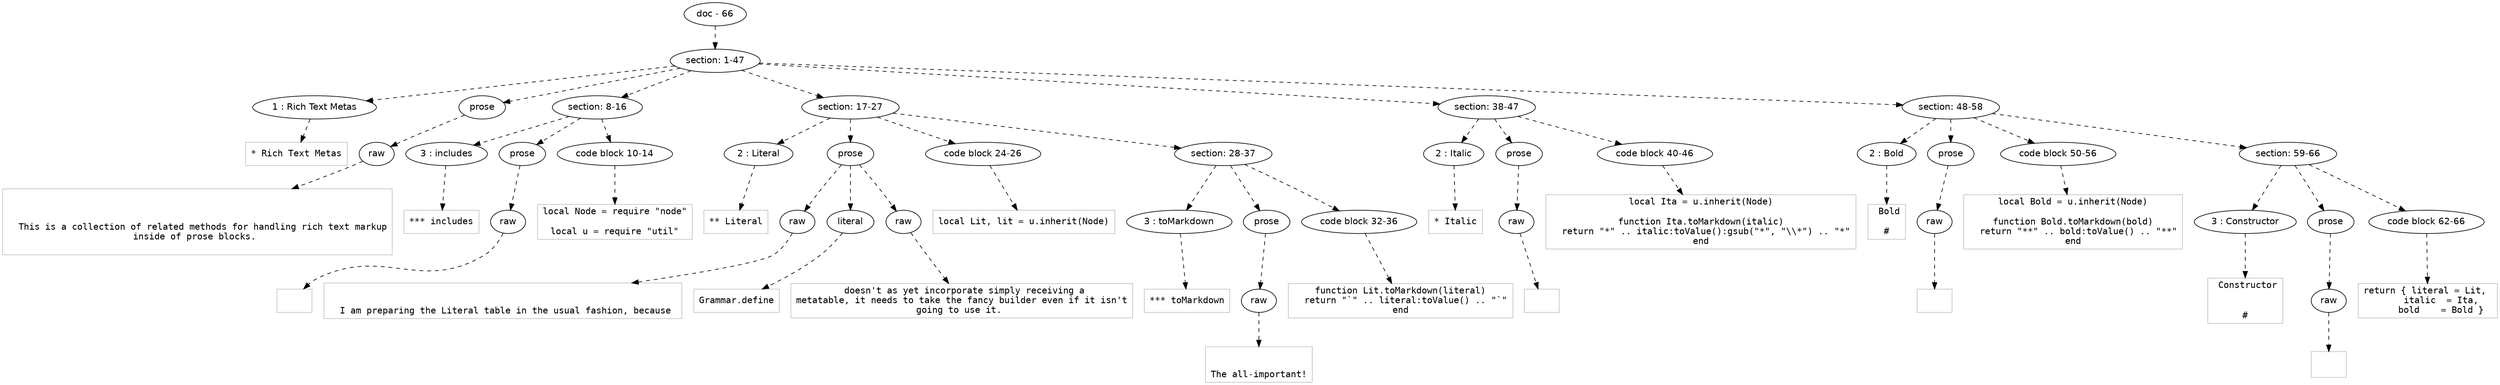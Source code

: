 digraph hierarchy {

node [fontname=Helvetica]
edge [style=dashed]

doc_0 [label="doc - 66"]


doc_0 -> { section_1}
{rank=same; section_1}

section_1 [label="section: 1-47"]


section_1 -> { header_2 prose_3 section_4 section_5 section_6 section_7}
{rank=same; header_2 prose_3 section_4 section_5 section_6 section_7}

header_2 [label="1 : Rich Text Metas"]

prose_3 [label="prose"]

section_4 [label="section: 8-16"]

section_5 [label="section: 17-27"]

section_6 [label="section: 38-47"]

section_7 [label="section: 48-58"]


header_2 -> leaf_8
leaf_8  [color=Gray,shape=rectangle,fontname=Inconsolata,label="* Rich Text Metas"]
prose_3 -> { raw_9}
{rank=same; raw_9}

raw_9 [label="raw"]


raw_9 -> leaf_10
leaf_10  [color=Gray,shape=rectangle,fontname=Inconsolata,label="


  This is a collection of related methods for handling rich text markup
inside of prose blocks. 

"]
section_4 -> { header_11 prose_12 codeblock_13}
{rank=same; header_11 prose_12 codeblock_13}

header_11 [label="3 : includes"]

prose_12 [label="prose"]

codeblock_13 [label="code block 10-14"]


header_11 -> leaf_14
leaf_14  [color=Gray,shape=rectangle,fontname=Inconsolata,label="*** includes"]
prose_12 -> { raw_15}
{rank=same; raw_15}

raw_15 [label="raw"]


raw_15 -> leaf_16
leaf_16  [color=Gray,shape=rectangle,fontname=Inconsolata,label="
"]
codeblock_13 -> leaf_17
leaf_17  [color=Gray,shape=rectangle,fontname=Inconsolata,label="local Node = require \"node\"

local u = require \"util\""]
section_5 -> { header_18 prose_19 codeblock_20 section_21}
{rank=same; header_18 prose_19 codeblock_20 section_21}

header_18 [label="2 : Literal"]

prose_19 [label="prose"]

codeblock_20 [label="code block 24-26"]

section_21 [label="section: 28-37"]


header_18 -> leaf_22
leaf_22  [color=Gray,shape=rectangle,fontname=Inconsolata,label="** Literal"]
prose_19 -> { raw_23 literal_24 raw_25}
{rank=same; raw_23 literal_24 raw_25}

raw_23 [label="raw"]

literal_24 [label="literal"]

raw_25 [label="raw"]


raw_23 -> leaf_26
leaf_26  [color=Gray,shape=rectangle,fontname=Inconsolata,label="

  I am preparing the Literal table in the usual fashion, because "]
literal_24 -> leaf_27
leaf_27  [color=Gray,shape=rectangle,fontname=Inconsolata,label="Grammar.define"]
raw_25 -> leaf_28
leaf_28  [color=Gray,shape=rectangle,fontname=Inconsolata,label=" doesn't as yet incorporate simply receiving a
metatable, it needs to take the fancy builder even if it isn't
going to use it. 
"]
codeblock_20 -> leaf_29
leaf_29  [color=Gray,shape=rectangle,fontname=Inconsolata,label="local Lit, lit = u.inherit(Node)"]
section_21 -> { header_30 prose_31 codeblock_32}
{rank=same; header_30 prose_31 codeblock_32}

header_30 [label="3 : toMarkdown"]

prose_31 [label="prose"]

codeblock_32 [label="code block 32-36"]


header_30 -> leaf_33
leaf_33  [color=Gray,shape=rectangle,fontname=Inconsolata,label="*** toMarkdown"]
prose_31 -> { raw_34}
{rank=same; raw_34}

raw_34 [label="raw"]


raw_34 -> leaf_35
leaf_35  [color=Gray,shape=rectangle,fontname=Inconsolata,label="

The all-important!
"]
codeblock_32 -> leaf_36
leaf_36  [color=Gray,shape=rectangle,fontname=Inconsolata,label="function Lit.toMarkdown(literal)
  return \"`\" .. literal:toValue() .. \"`\"
end"]
section_6 -> { header_37 prose_38 codeblock_39}
{rank=same; header_37 prose_38 codeblock_39}

header_37 [label="2 : Italic"]

prose_38 [label="prose"]

codeblock_39 [label="code block 40-46"]


header_37 -> leaf_40
leaf_40  [color=Gray,shape=rectangle,fontname=Inconsolata,label="* Italic
"]
prose_38 -> { raw_41}
{rank=same; raw_41}

raw_41 [label="raw"]


raw_41 -> leaf_42
leaf_42  [color=Gray,shape=rectangle,fontname=Inconsolata,label="
"]
codeblock_39 -> leaf_43
leaf_43  [color=Gray,shape=rectangle,fontname=Inconsolata,label="local Ita = u.inherit(Node)

function Ita.toMarkdown(italic)
  return \"*\" .. italic:toValue():gsub(\"*\", \"\\\\*\") .. \"*\"
end"]
section_7 -> { header_44 prose_45 codeblock_46 section_47}
{rank=same; header_44 prose_45 codeblock_46 section_47}

header_44 [label="2 : Bold"]

prose_45 [label="prose"]

codeblock_46 [label="code block 50-56"]

section_47 [label="section: 59-66"]


header_44 -> leaf_48
leaf_48  [color=Gray,shape=rectangle,fontname=Inconsolata,label=" Bold

#"]
prose_45 -> { raw_49}
{rank=same; raw_49}

raw_49 [label="raw"]


raw_49 -> leaf_50
leaf_50  [color=Gray,shape=rectangle,fontname=Inconsolata,label="
"]
codeblock_46 -> leaf_51
leaf_51  [color=Gray,shape=rectangle,fontname=Inconsolata,label="local Bold = u.inherit(Node)

function Bold.toMarkdown(bold)
  return \"**\" .. bold:toValue() .. \"**\"
end"]
section_47 -> { header_52 prose_53 codeblock_54}
{rank=same; header_52 prose_53 codeblock_54}

header_52 [label="3 : Constructor"]

prose_53 [label="prose"]

codeblock_54 [label="code block 62-66"]


header_52 -> leaf_55
leaf_55  [color=Gray,shape=rectangle,fontname=Inconsolata,label=" Constructor


#"]
prose_53 -> { raw_56}
{rank=same; raw_56}

raw_56 [label="raw"]


raw_56 -> leaf_57
leaf_57  [color=Gray,shape=rectangle,fontname=Inconsolata,label="

"]
codeblock_54 -> leaf_58
leaf_58  [color=Gray,shape=rectangle,fontname=Inconsolata,label="return { literal = Lit, 
     italic  = Ita,
     bold    = Bold }"]

}
